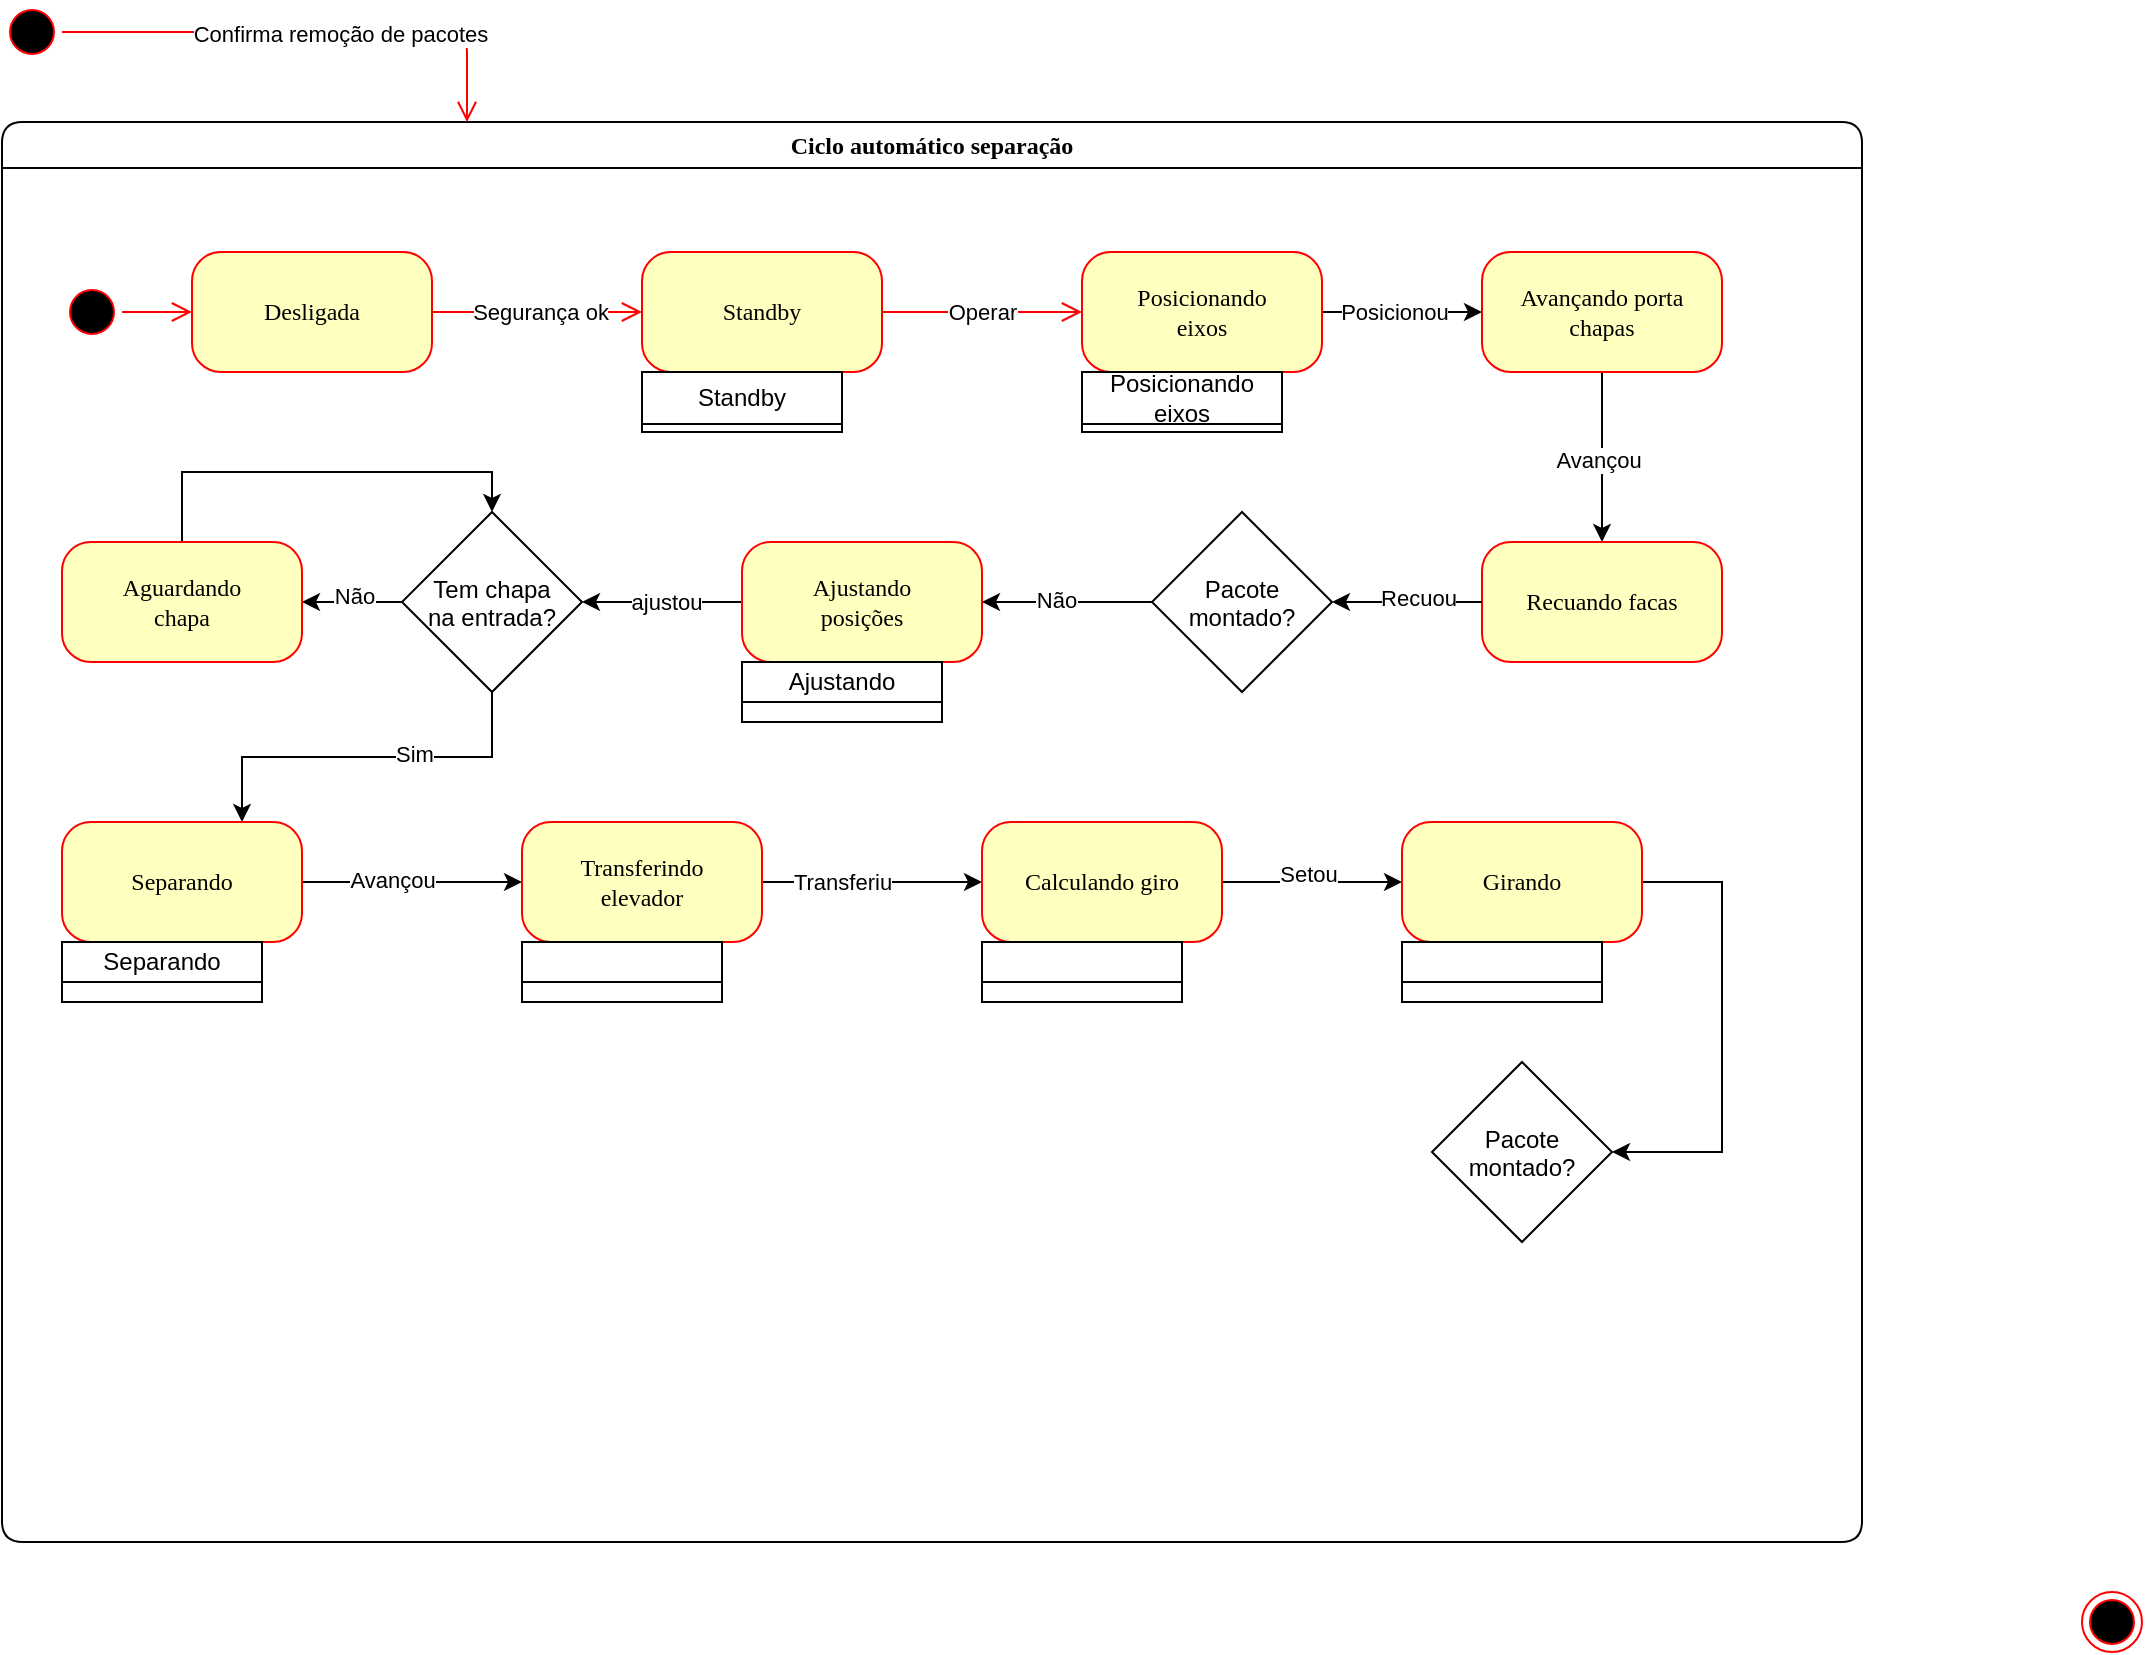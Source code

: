 <mxfile version="24.2.2" type="github">
  <diagram name="Page-1" id="58cdce13-f638-feb5-8d6f-7d28b1aa9fa0">
    <mxGraphModel dx="1290" dy="565" grid="1" gridSize="10" guides="1" tooltips="1" connect="1" arrows="1" fold="1" page="1" pageScale="1" pageWidth="1100" pageHeight="850" background="none" math="0" shadow="0">
      <root>
        <mxCell id="0" />
        <mxCell id="1" parent="0" />
        <mxCell id="382b91b5511bd0f7-1" value="" style="ellipse;html=1;shape=startState;fillColor=#000000;strokeColor=#ff0000;rounded=1;shadow=0;comic=0;labelBackgroundColor=none;fontFamily=Verdana;fontSize=12;fontColor=#000000;align=center;direction=south;" parent="1" vertex="1">
          <mxGeometry x="20" y="20" width="30" height="30" as="geometry" />
        </mxCell>
        <mxCell id="2a3bc250acf0617d-7" value="Ciclo automático separação" style="swimlane;whiteSpace=wrap;html=1;rounded=1;shadow=0;comic=0;labelBackgroundColor=none;strokeWidth=1;fontFamily=Verdana;fontSize=12;align=center;" parent="1" vertex="1">
          <mxGeometry x="20" y="80" width="930" height="710" as="geometry" />
        </mxCell>
        <mxCell id="3cde6dad864a17aa-10" style="edgeStyle=elbowEdgeStyle;html=1;labelBackgroundColor=none;endArrow=open;endSize=8;strokeColor=#ff0000;fontFamily=Verdana;fontSize=12;align=left;" parent="2a3bc250acf0617d-7" source="382b91b5511bd0f7-8" target="3cde6dad864a17aa-1" edge="1">
          <mxGeometry relative="1" as="geometry" />
        </mxCell>
        <mxCell id="SFfb35-ShU-kt1pV6KI9-8" value="Segurança ok" style="edgeLabel;html=1;align=center;verticalAlign=middle;resizable=0;points=[];" parent="3cde6dad864a17aa-10" vertex="1" connectable="0">
          <mxGeometry x="0.12" y="1" relative="1" as="geometry">
            <mxPoint x="-5" y="1" as="offset" />
          </mxGeometry>
        </mxCell>
        <mxCell id="382b91b5511bd0f7-8" value="Desligada" style="rounded=1;whiteSpace=wrap;html=1;arcSize=24;fillColor=#ffffc0;strokeColor=#ff0000;shadow=0;comic=0;labelBackgroundColor=none;fontFamily=Verdana;fontSize=12;fontColor=#000000;align=center;" parent="2a3bc250acf0617d-7" vertex="1">
          <mxGeometry x="95" y="65" width="120" height="60" as="geometry" />
        </mxCell>
        <mxCell id="3cde6dad864a17aa-9" style="edgeStyle=elbowEdgeStyle;html=1;labelBackgroundColor=none;endArrow=open;endSize=8;strokeColor=#ff0000;fontFamily=Verdana;fontSize=12;align=left;" parent="2a3bc250acf0617d-7" source="2a3bc250acf0617d-3" target="382b91b5511bd0f7-8" edge="1">
          <mxGeometry relative="1" as="geometry" />
        </mxCell>
        <mxCell id="2a3bc250acf0617d-3" value="" style="ellipse;html=1;shape=startState;fillColor=#000000;strokeColor=#ff0000;rounded=1;shadow=0;comic=0;labelBackgroundColor=none;fontFamily=Verdana;fontSize=12;fontColor=#000000;align=center;direction=south;" parent="2a3bc250acf0617d-7" vertex="1">
          <mxGeometry x="30" y="80" width="30" height="30" as="geometry" />
        </mxCell>
        <mxCell id="3cde6dad864a17aa-11" style="edgeStyle=elbowEdgeStyle;html=1;labelBackgroundColor=none;endArrow=open;endSize=8;strokeColor=#ff0000;fontFamily=Verdana;fontSize=12;align=left;" parent="2a3bc250acf0617d-7" source="3cde6dad864a17aa-1" target="3cde6dad864a17aa-2" edge="1">
          <mxGeometry relative="1" as="geometry" />
        </mxCell>
        <mxCell id="SFfb35-ShU-kt1pV6KI9-13" value="Operar" style="edgeLabel;html=1;align=center;verticalAlign=middle;resizable=0;points=[];" parent="3cde6dad864a17aa-11" vertex="1" connectable="0">
          <mxGeometry x="-0.343" y="-1" relative="1" as="geometry">
            <mxPoint x="17" y="-1" as="offset" />
          </mxGeometry>
        </mxCell>
        <mxCell id="3cde6dad864a17aa-1" value="Standby" style="rounded=1;whiteSpace=wrap;html=1;arcSize=24;fillColor=#ffffc0;strokeColor=#ff0000;shadow=0;comic=0;labelBackgroundColor=none;fontFamily=Verdana;fontSize=12;fontColor=#000000;align=center;" parent="2a3bc250acf0617d-7" vertex="1">
          <mxGeometry x="320" y="65" width="120" height="60" as="geometry" />
        </mxCell>
        <mxCell id="SFfb35-ShU-kt1pV6KI9-29" value="" style="edgeStyle=orthogonalEdgeStyle;rounded=0;orthogonalLoop=1;jettySize=auto;html=1;" parent="2a3bc250acf0617d-7" source="3cde6dad864a17aa-2" target="SFfb35-ShU-kt1pV6KI9-28" edge="1">
          <mxGeometry relative="1" as="geometry" />
        </mxCell>
        <mxCell id="SFfb35-ShU-kt1pV6KI9-30" value="Text" style="edgeLabel;html=1;align=center;verticalAlign=middle;resizable=0;points=[];" parent="SFfb35-ShU-kt1pV6KI9-29" vertex="1" connectable="0">
          <mxGeometry x="-0.16" y="-1" relative="1" as="geometry">
            <mxPoint as="offset" />
          </mxGeometry>
        </mxCell>
        <mxCell id="SFfb35-ShU-kt1pV6KI9-43" value="Posicionou" style="edgeLabel;html=1;align=center;verticalAlign=middle;resizable=0;points=[];" parent="SFfb35-ShU-kt1pV6KI9-29" vertex="1" connectable="0">
          <mxGeometry x="-0.11" relative="1" as="geometry">
            <mxPoint as="offset" />
          </mxGeometry>
        </mxCell>
        <mxCell id="3cde6dad864a17aa-2" value="Posicionando&lt;div&gt;eixos&lt;/div&gt;" style="rounded=1;whiteSpace=wrap;html=1;arcSize=24;fillColor=#ffffc0;strokeColor=#ff0000;shadow=0;comic=0;labelBackgroundColor=none;fontFamily=Verdana;fontSize=12;fontColor=#000000;align=center;" parent="2a3bc250acf0617d-7" vertex="1">
          <mxGeometry x="540" y="65" width="120" height="60" as="geometry" />
        </mxCell>
        <mxCell id="SFfb35-ShU-kt1pV6KI9-22" value="Standby" style="swimlane;fontStyle=0;childLayout=stackLayout;horizontal=1;startSize=26;fillColor=none;horizontalStack=0;resizeParent=1;resizeParentMax=0;resizeLast=0;collapsible=1;marginBottom=0;whiteSpace=wrap;html=1;" parent="2a3bc250acf0617d-7" vertex="1" collapsed="1">
          <mxGeometry x="320" y="125" width="100" height="30" as="geometry">
            <mxRectangle x="150" y="155" width="210" height="80" as="alternateBounds" />
          </mxGeometry>
        </mxCell>
        <mxCell id="SFfb35-ShU-kt1pV6KI9-23" value="+ atualiza o tamanho da separação;&lt;div&gt;+ atualiza a quantidade de giros;&lt;/div&gt;" style="text;strokeColor=none;fillColor=none;align=left;verticalAlign=top;spacingLeft=4;spacingRight=4;overflow=hidden;rotatable=0;points=[[0,0.5],[1,0.5]];portConstraint=eastwest;whiteSpace=wrap;html=1;" parent="SFfb35-ShU-kt1pV6KI9-22" vertex="1">
          <mxGeometry y="26" width="210" height="54" as="geometry" />
        </mxCell>
        <mxCell id="SFfb35-ShU-kt1pV6KI9-26" value="Posicionando eixos" style="swimlane;fontStyle=0;childLayout=stackLayout;horizontal=1;startSize=26;fillColor=none;horizontalStack=0;resizeParent=1;resizeParentMax=0;resizeLast=0;collapsible=1;marginBottom=0;whiteSpace=wrap;html=1;" parent="2a3bc250acf0617d-7" vertex="1" collapsed="1">
          <mxGeometry x="540" y="125" width="100" height="30" as="geometry">
            <mxRectangle x="540" y="125" width="210" height="80" as="alternateBounds" />
          </mxGeometry>
        </mxCell>
        <mxCell id="SFfb35-ShU-kt1pV6KI9-27" value="+ posiciona o giro;&lt;div&gt;+ posiciona o elevador;&lt;/div&gt;" style="text;strokeColor=none;fillColor=none;align=left;verticalAlign=top;spacingLeft=4;spacingRight=4;overflow=hidden;rotatable=0;points=[[0,0.5],[1,0.5]];portConstraint=eastwest;whiteSpace=wrap;html=1;" parent="SFfb35-ShU-kt1pV6KI9-26" vertex="1">
          <mxGeometry y="26" width="210" height="54" as="geometry" />
        </mxCell>
        <mxCell id="SFfb35-ShU-kt1pV6KI9-32" value="" style="edgeStyle=orthogonalEdgeStyle;rounded=0;orthogonalLoop=1;jettySize=auto;html=1;" parent="2a3bc250acf0617d-7" source="SFfb35-ShU-kt1pV6KI9-28" target="SFfb35-ShU-kt1pV6KI9-31" edge="1">
          <mxGeometry relative="1" as="geometry" />
        </mxCell>
        <mxCell id="SFfb35-ShU-kt1pV6KI9-33" value="Avançou" style="edgeLabel;html=1;align=center;verticalAlign=middle;resizable=0;points=[];" parent="SFfb35-ShU-kt1pV6KI9-32" vertex="1" connectable="0">
          <mxGeometry x="0.04" y="-2" relative="1" as="geometry">
            <mxPoint as="offset" />
          </mxGeometry>
        </mxCell>
        <mxCell id="SFfb35-ShU-kt1pV6KI9-28" value="Avançando porta&lt;div&gt;chapas&lt;/div&gt;" style="rounded=1;whiteSpace=wrap;html=1;arcSize=24;fillColor=#ffffc0;strokeColor=#ff0000;shadow=0;comic=0;labelBackgroundColor=none;fontFamily=Verdana;fontSize=12;fontColor=#000000;align=center;" parent="2a3bc250acf0617d-7" vertex="1">
          <mxGeometry x="740" y="65" width="120" height="60" as="geometry" />
        </mxCell>
        <mxCell id="SFfb35-ShU-kt1pV6KI9-31" value="Recuando facas" style="rounded=1;whiteSpace=wrap;html=1;arcSize=24;fillColor=#ffffc0;strokeColor=#ff0000;shadow=0;comic=0;labelBackgroundColor=none;fontFamily=Verdana;fontSize=12;fontColor=#000000;align=center;" parent="2a3bc250acf0617d-7" vertex="1">
          <mxGeometry x="740" y="210" width="120" height="60" as="geometry" />
        </mxCell>
        <mxCell id="SFfb35-ShU-kt1pV6KI9-48" value="" style="edgeStyle=orthogonalEdgeStyle;rounded=0;orthogonalLoop=1;jettySize=auto;html=1;" parent="2a3bc250acf0617d-7" source="SFfb35-ShU-kt1pV6KI9-34" target="SFfb35-ShU-kt1pV6KI9-47" edge="1">
          <mxGeometry relative="1" as="geometry" />
        </mxCell>
        <mxCell id="SFfb35-ShU-kt1pV6KI9-49" value="ajustou" style="edgeLabel;html=1;align=center;verticalAlign=middle;resizable=0;points=[];" parent="SFfb35-ShU-kt1pV6KI9-48" vertex="1" connectable="0">
          <mxGeometry x="-0.04" relative="1" as="geometry">
            <mxPoint as="offset" />
          </mxGeometry>
        </mxCell>
        <mxCell id="SFfb35-ShU-kt1pV6KI9-34" value="Ajustando&lt;div&gt;posições&lt;/div&gt;" style="rounded=1;whiteSpace=wrap;html=1;arcSize=24;fillColor=#ffffc0;strokeColor=#ff0000;shadow=0;comic=0;labelBackgroundColor=none;fontFamily=Verdana;fontSize=12;fontColor=#000000;align=center;" parent="2a3bc250acf0617d-7" vertex="1">
          <mxGeometry x="370" y="210" width="120" height="60" as="geometry" />
        </mxCell>
        <mxCell id="SFfb35-ShU-kt1pV6KI9-38" value="" style="edgeStyle=orthogonalEdgeStyle;rounded=0;orthogonalLoop=1;jettySize=auto;html=1;" parent="2a3bc250acf0617d-7" source="SFfb35-ShU-kt1pV6KI9-31" target="SFfb35-ShU-kt1pV6KI9-35" edge="1">
          <mxGeometry relative="1" as="geometry">
            <mxPoint x="840" y="710" as="sourcePoint" />
            <mxPoint x="360" y="715" as="targetPoint" />
          </mxGeometry>
        </mxCell>
        <mxCell id="SFfb35-ShU-kt1pV6KI9-53" value="Recuou" style="edgeLabel;html=1;align=center;verticalAlign=middle;resizable=0;points=[];" parent="SFfb35-ShU-kt1pV6KI9-38" vertex="1" connectable="0">
          <mxGeometry x="-0.152" y="-2" relative="1" as="geometry">
            <mxPoint as="offset" />
          </mxGeometry>
        </mxCell>
        <mxCell id="SFfb35-ShU-kt1pV6KI9-42" value="" style="edgeStyle=orthogonalEdgeStyle;rounded=0;orthogonalLoop=1;jettySize=auto;html=1;" parent="2a3bc250acf0617d-7" source="SFfb35-ShU-kt1pV6KI9-35" target="SFfb35-ShU-kt1pV6KI9-34" edge="1">
          <mxGeometry relative="1" as="geometry" />
        </mxCell>
        <mxCell id="SFfb35-ShU-kt1pV6KI9-44" value="Não" style="edgeLabel;html=1;align=center;verticalAlign=middle;resizable=0;points=[];" parent="SFfb35-ShU-kt1pV6KI9-42" vertex="1" connectable="0">
          <mxGeometry x="0.139" y="-1" relative="1" as="geometry">
            <mxPoint as="offset" />
          </mxGeometry>
        </mxCell>
        <mxCell id="SFfb35-ShU-kt1pV6KI9-35" value="Pacote&#xa;montado?" style="rhombus;" parent="2a3bc250acf0617d-7" vertex="1">
          <mxGeometry x="575" y="195" width="90" height="90" as="geometry" />
        </mxCell>
        <mxCell id="SFfb35-ShU-kt1pV6KI9-45" value="Ajustando" style="swimlane;fontStyle=0;childLayout=stackLayout;horizontal=1;startSize=20;fillColor=none;horizontalStack=0;resizeParent=1;resizeParentMax=0;resizeLast=0;collapsible=1;marginBottom=0;whiteSpace=wrap;html=1;" parent="2a3bc250acf0617d-7" vertex="1" collapsed="1">
          <mxGeometry x="370" y="270" width="100" height="30" as="geometry">
            <mxRectangle x="370" y="270" width="150" height="74" as="alternateBounds" />
          </mxGeometry>
        </mxCell>
        <mxCell id="SFfb35-ShU-kt1pV6KI9-46" value="+ posiciona o elevador na posição de giro;&lt;div&gt;+ posiciona a separação;&lt;/div&gt;" style="text;strokeColor=none;fillColor=none;align=left;verticalAlign=top;spacingLeft=4;spacingRight=4;overflow=hidden;rotatable=0;points=[[0,0.5],[1,0.5]];portConstraint=eastwest;whiteSpace=wrap;html=1;" parent="SFfb35-ShU-kt1pV6KI9-45" vertex="1">
          <mxGeometry y="20" width="150" height="54" as="geometry" />
        </mxCell>
        <mxCell id="SFfb35-ShU-kt1pV6KI9-58" value="" style="edgeStyle=orthogonalEdgeStyle;rounded=0;orthogonalLoop=1;jettySize=auto;html=1;" parent="2a3bc250acf0617d-7" source="SFfb35-ShU-kt1pV6KI9-47" target="SFfb35-ShU-kt1pV6KI9-57" edge="1">
          <mxGeometry relative="1" as="geometry" />
        </mxCell>
        <mxCell id="SFfb35-ShU-kt1pV6KI9-59" value="Não" style="edgeLabel;html=1;align=center;verticalAlign=middle;resizable=0;points=[];" parent="SFfb35-ShU-kt1pV6KI9-58" vertex="1" connectable="0">
          <mxGeometry x="-0.048" y="-3" relative="1" as="geometry">
            <mxPoint as="offset" />
          </mxGeometry>
        </mxCell>
        <mxCell id="SFfb35-ShU-kt1pV6KI9-60" style="edgeStyle=orthogonalEdgeStyle;rounded=0;orthogonalLoop=1;jettySize=auto;html=1;exitX=0.5;exitY=1;exitDx=0;exitDy=0;entryX=0.75;entryY=0;entryDx=0;entryDy=0;" parent="2a3bc250acf0617d-7" source="SFfb35-ShU-kt1pV6KI9-47" target="SFfb35-ShU-kt1pV6KI9-54" edge="1">
          <mxGeometry relative="1" as="geometry" />
        </mxCell>
        <mxCell id="SFfb35-ShU-kt1pV6KI9-61" value="Sim" style="edgeLabel;html=1;align=center;verticalAlign=middle;resizable=0;points=[];" parent="SFfb35-ShU-kt1pV6KI9-60" vertex="1" connectable="0">
          <mxGeometry x="-0.249" y="-2" relative="1" as="geometry">
            <mxPoint as="offset" />
          </mxGeometry>
        </mxCell>
        <mxCell id="SFfb35-ShU-kt1pV6KI9-47" value="Tem chapa&#xa;na entrada?" style="rhombus;" parent="2a3bc250acf0617d-7" vertex="1">
          <mxGeometry x="200" y="195" width="90" height="90" as="geometry" />
        </mxCell>
        <mxCell id="SFfb35-ShU-kt1pV6KI9-66" value="" style="edgeStyle=orthogonalEdgeStyle;rounded=0;orthogonalLoop=1;jettySize=auto;html=1;" parent="2a3bc250acf0617d-7" source="SFfb35-ShU-kt1pV6KI9-54" target="SFfb35-ShU-kt1pV6KI9-65" edge="1">
          <mxGeometry relative="1" as="geometry" />
        </mxCell>
        <mxCell id="SFfb35-ShU-kt1pV6KI9-69" value="Avançou" style="edgeLabel;html=1;align=center;verticalAlign=middle;resizable=0;points=[];" parent="SFfb35-ShU-kt1pV6KI9-66" vertex="1" connectable="0">
          <mxGeometry x="-0.178" y="1" relative="1" as="geometry">
            <mxPoint as="offset" />
          </mxGeometry>
        </mxCell>
        <mxCell id="SFfb35-ShU-kt1pV6KI9-54" value="Separando" style="rounded=1;whiteSpace=wrap;html=1;arcSize=24;fillColor=#ffffc0;strokeColor=#ff0000;shadow=0;comic=0;labelBackgroundColor=none;fontFamily=Verdana;fontSize=12;fontColor=#000000;align=center;" parent="2a3bc250acf0617d-7" vertex="1">
          <mxGeometry x="30" y="350" width="120" height="60" as="geometry" />
        </mxCell>
        <mxCell id="SFfb35-ShU-kt1pV6KI9-62" style="edgeStyle=orthogonalEdgeStyle;rounded=0;orthogonalLoop=1;jettySize=auto;html=1;exitX=0.5;exitY=0;exitDx=0;exitDy=0;entryX=0.5;entryY=0;entryDx=0;entryDy=0;" parent="2a3bc250acf0617d-7" source="SFfb35-ShU-kt1pV6KI9-57" target="SFfb35-ShU-kt1pV6KI9-47" edge="1">
          <mxGeometry relative="1" as="geometry" />
        </mxCell>
        <mxCell id="SFfb35-ShU-kt1pV6KI9-57" value="Aguardando&lt;div&gt;chapa&lt;/div&gt;" style="rounded=1;whiteSpace=wrap;html=1;arcSize=24;fillColor=#ffffc0;strokeColor=#ff0000;shadow=0;comic=0;labelBackgroundColor=none;fontFamily=Verdana;fontSize=12;fontColor=#000000;align=center;" parent="2a3bc250acf0617d-7" vertex="1">
          <mxGeometry x="30" y="210" width="120" height="60" as="geometry" />
        </mxCell>
        <mxCell id="jEQ9bqi1bXGEA216Gn8D-2" value="" style="edgeStyle=orthogonalEdgeStyle;rounded=0;orthogonalLoop=1;jettySize=auto;html=1;" edge="1" parent="2a3bc250acf0617d-7" source="SFfb35-ShU-kt1pV6KI9-65" target="jEQ9bqi1bXGEA216Gn8D-1">
          <mxGeometry relative="1" as="geometry" />
        </mxCell>
        <mxCell id="jEQ9bqi1bXGEA216Gn8D-3" value="Transferiu" style="edgeLabel;html=1;align=center;verticalAlign=middle;resizable=0;points=[];" vertex="1" connectable="0" parent="jEQ9bqi1bXGEA216Gn8D-2">
          <mxGeometry x="-0.273" relative="1" as="geometry">
            <mxPoint as="offset" />
          </mxGeometry>
        </mxCell>
        <mxCell id="SFfb35-ShU-kt1pV6KI9-65" value="Transferindo&lt;div&gt;elevador&lt;/div&gt;" style="rounded=1;whiteSpace=wrap;html=1;arcSize=24;fillColor=#ffffc0;strokeColor=#ff0000;shadow=0;comic=0;labelBackgroundColor=none;fontFamily=Verdana;fontSize=12;fontColor=#000000;align=center;" parent="2a3bc250acf0617d-7" vertex="1">
          <mxGeometry x="260" y="350" width="120" height="60" as="geometry" />
        </mxCell>
        <mxCell id="SFfb35-ShU-kt1pV6KI9-70" value="" style="swimlane;fontStyle=0;childLayout=stackLayout;horizontal=1;startSize=20;fillColor=none;horizontalStack=0;resizeParent=1;resizeParentMax=0;resizeLast=0;collapsible=1;marginBottom=0;whiteSpace=wrap;html=1;" parent="2a3bc250acf0617d-7" vertex="1" collapsed="1">
          <mxGeometry x="260" y="410" width="100" height="30" as="geometry">
            <mxRectangle x="260" y="410" width="140" height="74" as="alternateBounds" />
          </mxGeometry>
        </mxCell>
        <mxCell id="SFfb35-ShU-kt1pV6KI9-71" value="+ Abre porta de chapas;&lt;div&gt;+ conta separações feitas;&lt;/div&gt;" style="text;strokeColor=none;fillColor=none;align=left;verticalAlign=top;spacingLeft=4;spacingRight=4;overflow=hidden;rotatable=0;points=[[0,0.5],[1,0.5]];portConstraint=eastwest;whiteSpace=wrap;html=1;" parent="SFfb35-ShU-kt1pV6KI9-70" vertex="1">
          <mxGeometry y="20" width="140" height="54" as="geometry" />
        </mxCell>
        <mxCell id="jEQ9bqi1bXGEA216Gn8D-7" value="" style="edgeStyle=orthogonalEdgeStyle;rounded=0;orthogonalLoop=1;jettySize=auto;html=1;" edge="1" parent="2a3bc250acf0617d-7" source="jEQ9bqi1bXGEA216Gn8D-1" target="jEQ9bqi1bXGEA216Gn8D-6">
          <mxGeometry relative="1" as="geometry" />
        </mxCell>
        <mxCell id="jEQ9bqi1bXGEA216Gn8D-8" value="Setou" style="edgeLabel;html=1;align=center;verticalAlign=middle;resizable=0;points=[];" vertex="1" connectable="0" parent="jEQ9bqi1bXGEA216Gn8D-7">
          <mxGeometry x="-0.044" y="4" relative="1" as="geometry">
            <mxPoint as="offset" />
          </mxGeometry>
        </mxCell>
        <mxCell id="jEQ9bqi1bXGEA216Gn8D-1" value="Calculando giro" style="rounded=1;whiteSpace=wrap;html=1;arcSize=24;fillColor=#ffffc0;strokeColor=#ff0000;shadow=0;comic=0;labelBackgroundColor=none;fontFamily=Verdana;fontSize=12;fontColor=#000000;align=center;" vertex="1" parent="2a3bc250acf0617d-7">
          <mxGeometry x="490" y="350" width="120" height="60" as="geometry" />
        </mxCell>
        <mxCell id="jEQ9bqi1bXGEA216Gn8D-4" value="" style="swimlane;fontStyle=0;childLayout=stackLayout;horizontal=1;startSize=20;fillColor=none;horizontalStack=0;resizeParent=1;resizeParentMax=0;resizeLast=0;collapsible=1;marginBottom=0;whiteSpace=wrap;html=1;" vertex="1" collapsed="1" parent="2a3bc250acf0617d-7">
          <mxGeometry x="490" y="410" width="100" height="30" as="geometry">
            <mxRectangle x="490" y="410" width="130" height="74" as="alternateBounds" />
          </mxGeometry>
        </mxCell>
        <mxCell id="jEQ9bqi1bXGEA216Gn8D-5" value="+ Seta posição para o eixo do giro;" style="text;strokeColor=none;fillColor=none;align=left;verticalAlign=top;spacingLeft=4;spacingRight=4;overflow=hidden;rotatable=0;points=[[0,0.5],[1,0.5]];portConstraint=eastwest;whiteSpace=wrap;html=1;" vertex="1" parent="jEQ9bqi1bXGEA216Gn8D-4">
          <mxGeometry y="20" width="130" height="54" as="geometry" />
        </mxCell>
        <mxCell id="jEQ9bqi1bXGEA216Gn8D-12" style="edgeStyle=orthogonalEdgeStyle;rounded=0;orthogonalLoop=1;jettySize=auto;html=1;exitX=1;exitY=0.5;exitDx=0;exitDy=0;entryX=1;entryY=0.5;entryDx=0;entryDy=0;" edge="1" parent="2a3bc250acf0617d-7" source="jEQ9bqi1bXGEA216Gn8D-6" target="jEQ9bqi1bXGEA216Gn8D-11">
          <mxGeometry relative="1" as="geometry">
            <Array as="points">
              <mxPoint x="860" y="380" />
              <mxPoint x="860" y="515" />
            </Array>
          </mxGeometry>
        </mxCell>
        <mxCell id="jEQ9bqi1bXGEA216Gn8D-6" value="Girando" style="rounded=1;whiteSpace=wrap;html=1;arcSize=24;fillColor=#ffffc0;strokeColor=#ff0000;shadow=0;comic=0;labelBackgroundColor=none;fontFamily=Verdana;fontSize=12;fontColor=#000000;align=center;" vertex="1" parent="2a3bc250acf0617d-7">
          <mxGeometry x="700" y="350" width="120" height="60" as="geometry" />
        </mxCell>
        <mxCell id="jEQ9bqi1bXGEA216Gn8D-9" value="" style="swimlane;fontStyle=0;childLayout=stackLayout;horizontal=1;startSize=20;fillColor=none;horizontalStack=0;resizeParent=1;resizeParentMax=0;resizeLast=0;collapsible=1;marginBottom=0;whiteSpace=wrap;html=1;" vertex="1" collapsed="1" parent="2a3bc250acf0617d-7">
          <mxGeometry x="700" y="410" width="100" height="30" as="geometry">
            <mxRectangle x="700" y="410" width="160" height="74" as="alternateBounds" />
          </mxGeometry>
        </mxCell>
        <mxCell id="jEQ9bqi1bXGEA216Gn8D-10" value="+ Desce elevador para a posição de trabalho (giro);" style="text;strokeColor=none;fillColor=none;align=left;verticalAlign=top;spacingLeft=4;spacingRight=4;overflow=hidden;rotatable=0;points=[[0,0.5],[1,0.5]];portConstraint=eastwest;whiteSpace=wrap;html=1;" vertex="1" parent="jEQ9bqi1bXGEA216Gn8D-9">
          <mxGeometry y="20" width="160" height="54" as="geometry" />
        </mxCell>
        <mxCell id="jEQ9bqi1bXGEA216Gn8D-11" value="Pacote&#xa;montado?" style="rhombus;" vertex="1" parent="2a3bc250acf0617d-7">
          <mxGeometry x="715" y="470" width="90" height="90" as="geometry" />
        </mxCell>
        <mxCell id="2a3bc250acf0617d-9" style="edgeStyle=orthogonalEdgeStyle;html=1;labelBackgroundColor=none;endArrow=open;endSize=8;strokeColor=#ff0000;fontFamily=Verdana;fontSize=12;align=left;entryX=0.25;entryY=0;entryDx=0;entryDy=0;exitX=0.5;exitY=0;exitDx=0;exitDy=0;" parent="1" source="382b91b5511bd0f7-1" target="2a3bc250acf0617d-7" edge="1">
          <mxGeometry relative="1" as="geometry">
            <mxPoint x="210" y="-45" as="targetPoint" />
          </mxGeometry>
        </mxCell>
        <mxCell id="SFfb35-ShU-kt1pV6KI9-3" value="Confirma remoção de pacotes" style="edgeLabel;html=1;align=center;verticalAlign=middle;resizable=0;points=[];" parent="2a3bc250acf0617d-9" vertex="1" connectable="0">
          <mxGeometry x="0.124" y="-1" relative="1" as="geometry">
            <mxPoint as="offset" />
          </mxGeometry>
        </mxCell>
        <mxCell id="24f968d109e7d6b4-3" value="" style="ellipse;html=1;shape=endState;fillColor=#000000;strokeColor=#ff0000;rounded=1;shadow=0;comic=0;labelBackgroundColor=none;fontFamily=Verdana;fontSize=12;fontColor=#000000;align=center;" parent="1" vertex="1">
          <mxGeometry x="1060" y="815" width="30" height="30" as="geometry" />
        </mxCell>
        <mxCell id="SFfb35-ShU-kt1pV6KI9-63" value="Separando" style="swimlane;fontStyle=0;childLayout=stackLayout;horizontal=1;startSize=20;fillColor=none;horizontalStack=0;resizeParent=1;resizeParentMax=0;resizeLast=0;collapsible=1;marginBottom=0;whiteSpace=wrap;html=1;" parent="1" vertex="1" collapsed="1">
          <mxGeometry x="50" y="490" width="100" height="30" as="geometry">
            <mxRectangle x="50" y="470" width="140" height="74" as="alternateBounds" />
          </mxGeometry>
        </mxCell>
        <mxCell id="SFfb35-ShU-kt1pV6KI9-64" value="+ Sobe elevador para a posição de coleta;&lt;div&gt;+ Avança facas;&lt;/div&gt;" style="text;strokeColor=none;fillColor=none;align=left;verticalAlign=top;spacingLeft=4;spacingRight=4;overflow=hidden;rotatable=0;points=[[0,0.5],[1,0.5]];portConstraint=eastwest;whiteSpace=wrap;html=1;" parent="SFfb35-ShU-kt1pV6KI9-63" vertex="1">
          <mxGeometry y="20" width="140" height="54" as="geometry" />
        </mxCell>
      </root>
    </mxGraphModel>
  </diagram>
</mxfile>
